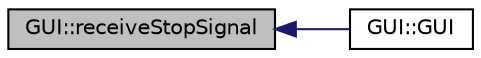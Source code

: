 digraph "GUI::receiveStopSignal"
{
  edge [fontname="Helvetica",fontsize="10",labelfontname="Helvetica",labelfontsize="10"];
  node [fontname="Helvetica",fontsize="10",shape=record];
  rankdir="LR";
  Node1 [label="GUI::receiveStopSignal",height=0.2,width=0.4,color="black", fillcolor="grey75", style="filled", fontcolor="black"];
  Node1 -> Node2 [dir="back",color="midnightblue",fontsize="10",style="solid",fontname="Helvetica"];
  Node2 [label="GUI::GUI",height=0.2,width=0.4,color="black", fillcolor="white", style="filled",URL="$class_g_u_i.html#a35d5fc00149b54cd5a44adf42c7aba80"];
}
